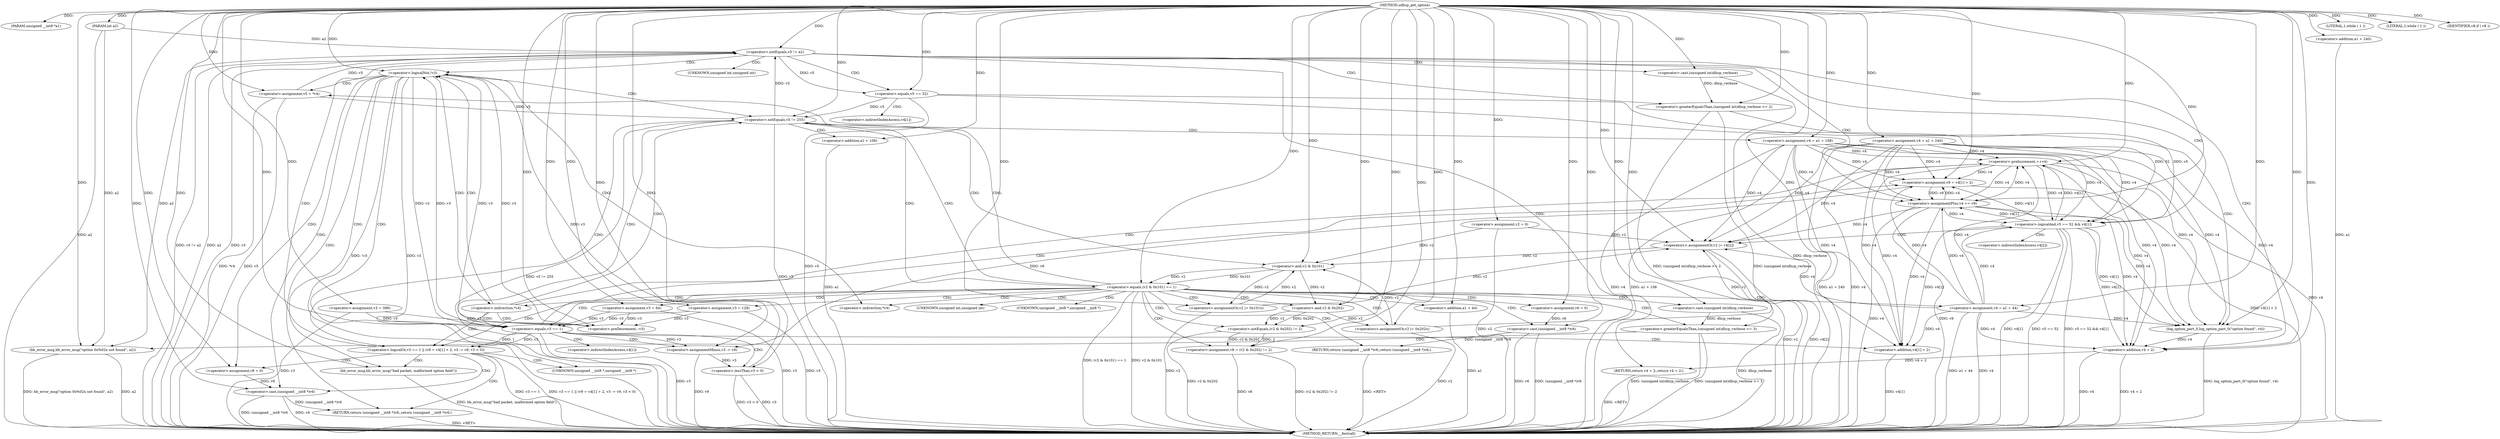digraph udhcp_get_option {  
"1000108" [label = "(METHOD,udhcp_get_option)" ]
"1000281" [label = "(METHOD_RETURN,__fastcall)" ]
"1000109" [label = "(PARAM,unsigned __int8 *a1)" ]
"1000110" [label = "(PARAM,int a2)" ]
"1000119" [label = "(<operator>.assignment,v2 = 0)" ]
"1000122" [label = "(<operator>.assignment,v3 = 388)" ]
"1000125" [label = "(<operator>.assignment,v4 = a1 + 240)" ]
"1000127" [label = "(<operator>.addition,a1 + 240)" ]
"1000131" [label = "(LITERAL,1,while ( 1 ))" ]
"1000134" [label = "(LITERAL,1,while ( 1 ))" ]
"1000136" [label = "(<operator>.assignment,v5 = *v4)" ]
"1000144" [label = "(<operator>.preDecrement,--v3)" ]
"1000146" [label = "(<operator>.preIncrement,++v4)" ]
"1000150" [label = "(<operator>.logicalNot,!v3)" ]
"1000154" [label = "(<operator>.notEquals,v5 != 255)" ]
"1000158" [label = "(<operator>.assignment,v4 = a1 + 108)" ]
"1000160" [label = "(<operator>.addition,a1 + 108)" ]
"1000164" [label = "(<operator>.equals,(v2 & 0x101) == 1)" ]
"1000165" [label = "(<operator>.and,v2 & 0x101)" ]
"1000170" [label = "(<operators>.assignmentOr,v2 |= 0x101u)" ]
"1000173" [label = "(<operator>.assignment,v3 = 128)" ]
"1000178" [label = "(<operator>.assignment,v8 = (v2 & 0x202) != 2)" ]
"1000180" [label = "(<operator>.notEquals,(v2 & 0x202) != 2)" ]
"1000181" [label = "(<operator>.and,v2 & 0x202)" ]
"1000185" [label = "(<operators>.assignmentOr,v2 |= 0x202u)" ]
"1000189" [label = "(IDENTIFIER,v8,if ( v8 ))" ]
"1000191" [label = "(<operator>.assignment,v6 = 0)" ]
"1000195" [label = "(<operator>.greaterEqualsThan,(unsigned int)dhcp_verbose >= 3)" ]
"1000196" [label = "(<operator>.cast,(unsigned int)dhcp_verbose)" ]
"1000200" [label = "(bb_error_msg,bb_error_msg(\"option 0x%02x not found\", a2))" ]
"1000203" [label = "(RETURN,return (unsigned __int8 *)v6;,return (unsigned __int8 *)v6;)" ]
"1000204" [label = "(<operator>.cast,(unsigned __int8 *)v6)" ]
"1000207" [label = "(<operator>.assignment,v4 = a1 + 44)" ]
"1000209" [label = "(<operator>.addition,a1 + 44)" ]
"1000212" [label = "(<operator>.assignment,v3 = 64)" ]
"1000216" [label = "(<operator>.logicalOr,v3 == 1 || (v9 = v4[1] + 2, v3 -= v9, v3 < 0))" ]
"1000217" [label = "(<operator>.equals,v3 == 1)" ]
"1000221" [label = "(<operator>.assignment,v9 = v4[1] + 2)" ]
"1000223" [label = "(<operator>.addition,v4[1] + 2)" ]
"1000229" [label = "(<operator>.assignmentMinus,v3 -= v9)" ]
"1000232" [label = "(<operator>.lessThan,v3 < 0)" ]
"1000237" [label = "(<operator>.assignment,v6 = 0)" ]
"1000240" [label = "(bb_error_msg,bb_error_msg(\"bad packet, malformed option field\"))" ]
"1000242" [label = "(RETURN,return (unsigned __int8 *)v6;,return (unsigned __int8 *)v6;)" ]
"1000243" [label = "(<operator>.cast,(unsigned __int8 *)v6)" ]
"1000247" [label = "(<operator>.notEquals,v5 != a2)" ]
"1000252" [label = "(<operator>.logicalAnd,v5 == 52 && v4[1])" ]
"1000253" [label = "(<operator>.equals,v5 == 52)" ]
"1000259" [label = "(<operators>.assignmentOr,v2 |= v4[2])" ]
"1000264" [label = "(<operator>.assignmentPlus,v4 += v9)" ]
"1000269" [label = "(<operator>.greaterEqualsThan,(unsigned int)dhcp_verbose >= 2)" ]
"1000270" [label = "(<operator>.cast,(unsigned int)dhcp_verbose)" ]
"1000274" [label = "(log_option_part_0,log_option_part_0(\"option found\", v4))" ]
"1000277" [label = "(RETURN,return v4 + 2;,return v4 + 2;)" ]
"1000278" [label = "(<operator>.addition,v4 + 2)" ]
"1000138" [label = "(<operator>.indirection,*v4)" ]
"1000141" [label = "(<operator>.indirection,*v4)" ]
"1000197" [label = "(UNKNOWN,unsigned int,unsigned int)" ]
"1000205" [label = "(UNKNOWN,unsigned __int8 *,unsigned __int8 *)" ]
"1000224" [label = "(<operator>.indirectIndexAccess,v4[1])" ]
"1000244" [label = "(UNKNOWN,unsigned __int8 *,unsigned __int8 *)" ]
"1000256" [label = "(<operator>.indirectIndexAccess,v4[1])" ]
"1000261" [label = "(<operator>.indirectIndexAccess,v4[2])" ]
"1000271" [label = "(UNKNOWN,unsigned int,unsigned int)" ]
  "1000203" -> "1000281"  [ label = "DDG: <RET>"] 
  "1000242" -> "1000281"  [ label = "DDG: <RET>"] 
  "1000136" -> "1000281"  [ label = "DDG: *v4"] 
  "1000204" -> "1000281"  [ label = "DDG: v6"] 
  "1000200" -> "1000281"  [ label = "DDG: a2"] 
  "1000259" -> "1000281"  [ label = "DDG: v2"] 
  "1000180" -> "1000281"  [ label = "DDG: v2 & 0x202"] 
  "1000164" -> "1000281"  [ label = "DDG: (v2 & 0x101) == 1"] 
  "1000243" -> "1000281"  [ label = "DDG: (unsigned __int8 *)v6"] 
  "1000160" -> "1000281"  [ label = "DDG: a1"] 
  "1000217" -> "1000281"  [ label = "DDG: v3"] 
  "1000200" -> "1000281"  [ label = "DDG: bb_error_msg(\"option 0x%02x not found\", a2)"] 
  "1000127" -> "1000281"  [ label = "DDG: a1"] 
  "1000125" -> "1000281"  [ label = "DDG: a1 + 240"] 
  "1000119" -> "1000281"  [ label = "DDG: v2"] 
  "1000221" -> "1000281"  [ label = "DDG: v4[1] + 2"] 
  "1000173" -> "1000281"  [ label = "DDG: v3"] 
  "1000269" -> "1000281"  [ label = "DDG: (unsigned int)dhcp_verbose >= 2"] 
  "1000232" -> "1000281"  [ label = "DDG: v3"] 
  "1000264" -> "1000281"  [ label = "DDG: v4"] 
  "1000212" -> "1000281"  [ label = "DDG: v3"] 
  "1000216" -> "1000281"  [ label = "DDG: v3 == 1"] 
  "1000252" -> "1000281"  [ label = "DDG: v4[1]"] 
  "1000270" -> "1000281"  [ label = "DDG: dhcp_verbose"] 
  "1000274" -> "1000281"  [ label = "DDG: log_option_part_0(\"option found\", v4)"] 
  "1000136" -> "1000281"  [ label = "DDG: v5"] 
  "1000269" -> "1000281"  [ label = "DDG: (unsigned int)dhcp_verbose"] 
  "1000264" -> "1000281"  [ label = "DDG: v9"] 
  "1000110" -> "1000281"  [ label = "DDG: a2"] 
  "1000223" -> "1000281"  [ label = "DDG: v4[1]"] 
  "1000150" -> "1000281"  [ label = "DDG: !v3"] 
  "1000178" -> "1000281"  [ label = "DDG: (v2 & 0x202) != 2"] 
  "1000146" -> "1000281"  [ label = "DDG: v4"] 
  "1000204" -> "1000281"  [ label = "DDG: (unsigned __int8 *)v6"] 
  "1000252" -> "1000281"  [ label = "DDG: v5 == 52"] 
  "1000154" -> "1000281"  [ label = "DDG: v5"] 
  "1000247" -> "1000281"  [ label = "DDG: v5 != a2"] 
  "1000158" -> "1000281"  [ label = "DDG: v4"] 
  "1000232" -> "1000281"  [ label = "DDG: v3 < 0"] 
  "1000278" -> "1000281"  [ label = "DDG: v4"] 
  "1000247" -> "1000281"  [ label = "DDG: a2"] 
  "1000259" -> "1000281"  [ label = "DDG: v4[2]"] 
  "1000247" -> "1000281"  [ label = "DDG: v5"] 
  "1000252" -> "1000281"  [ label = "DDG: v5 == 52 && v4[1]"] 
  "1000229" -> "1000281"  [ label = "DDG: v9"] 
  "1000196" -> "1000281"  [ label = "DDG: dhcp_verbose"] 
  "1000170" -> "1000281"  [ label = "DDG: v2"] 
  "1000207" -> "1000281"  [ label = "DDG: a1 + 44"] 
  "1000207" -> "1000281"  [ label = "DDG: v4"] 
  "1000125" -> "1000281"  [ label = "DDG: v4"] 
  "1000178" -> "1000281"  [ label = "DDG: v8"] 
  "1000195" -> "1000281"  [ label = "DDG: (unsigned int)dhcp_verbose"] 
  "1000278" -> "1000281"  [ label = "DDG: v4 + 2"] 
  "1000216" -> "1000281"  [ label = "DDG: v3 == 1 || (v9 = v4[1] + 2, v3 -= v9, v3 < 0)"] 
  "1000209" -> "1000281"  [ label = "DDG: a1"] 
  "1000158" -> "1000281"  [ label = "DDG: a1 + 108"] 
  "1000253" -> "1000281"  [ label = "DDG: v5"] 
  "1000195" -> "1000281"  [ label = "DDG: (unsigned int)dhcp_verbose >= 3"] 
  "1000154" -> "1000281"  [ label = "DDG: v5 != 255"] 
  "1000240" -> "1000281"  [ label = "DDG: bb_error_msg(\"bad packet, malformed option field\")"] 
  "1000243" -> "1000281"  [ label = "DDG: v6"] 
  "1000122" -> "1000281"  [ label = "DDG: v3"] 
  "1000164" -> "1000281"  [ label = "DDG: v2 & 0x101"] 
  "1000150" -> "1000281"  [ label = "DDG: v3"] 
  "1000185" -> "1000281"  [ label = "DDG: v2"] 
  "1000277" -> "1000281"  [ label = "DDG: <RET>"] 
  "1000108" -> "1000109"  [ label = "DDG: "] 
  "1000108" -> "1000110"  [ label = "DDG: "] 
  "1000108" -> "1000119"  [ label = "DDG: "] 
  "1000108" -> "1000122"  [ label = "DDG: "] 
  "1000108" -> "1000125"  [ label = "DDG: "] 
  "1000108" -> "1000127"  [ label = "DDG: "] 
  "1000108" -> "1000131"  [ label = "DDG: "] 
  "1000108" -> "1000134"  [ label = "DDG: "] 
  "1000108" -> "1000136"  [ label = "DDG: "] 
  "1000173" -> "1000144"  [ label = "DDG: v3"] 
  "1000212" -> "1000144"  [ label = "DDG: v3"] 
  "1000122" -> "1000144"  [ label = "DDG: v3"] 
  "1000150" -> "1000144"  [ label = "DDG: v3"] 
  "1000108" -> "1000144"  [ label = "DDG: "] 
  "1000264" -> "1000146"  [ label = "DDG: v4"] 
  "1000252" -> "1000146"  [ label = "DDG: v4[1]"] 
  "1000158" -> "1000146"  [ label = "DDG: v4"] 
  "1000207" -> "1000146"  [ label = "DDG: v4"] 
  "1000125" -> "1000146"  [ label = "DDG: v4"] 
  "1000108" -> "1000146"  [ label = "DDG: "] 
  "1000217" -> "1000150"  [ label = "DDG: v3"] 
  "1000232" -> "1000150"  [ label = "DDG: v3"] 
  "1000144" -> "1000150"  [ label = "DDG: v3"] 
  "1000108" -> "1000150"  [ label = "DDG: "] 
  "1000136" -> "1000154"  [ label = "DDG: v5"] 
  "1000253" -> "1000154"  [ label = "DDG: v5"] 
  "1000108" -> "1000154"  [ label = "DDG: "] 
  "1000108" -> "1000158"  [ label = "DDG: "] 
  "1000108" -> "1000160"  [ label = "DDG: "] 
  "1000165" -> "1000164"  [ label = "DDG: v2"] 
  "1000165" -> "1000164"  [ label = "DDG: 0x101"] 
  "1000259" -> "1000165"  [ label = "DDG: v2"] 
  "1000119" -> "1000165"  [ label = "DDG: v2"] 
  "1000170" -> "1000165"  [ label = "DDG: v2"] 
  "1000185" -> "1000165"  [ label = "DDG: v2"] 
  "1000108" -> "1000165"  [ label = "DDG: "] 
  "1000108" -> "1000164"  [ label = "DDG: "] 
  "1000108" -> "1000170"  [ label = "DDG: "] 
  "1000165" -> "1000170"  [ label = "DDG: v2"] 
  "1000108" -> "1000173"  [ label = "DDG: "] 
  "1000180" -> "1000178"  [ label = "DDG: v2 & 0x202"] 
  "1000180" -> "1000178"  [ label = "DDG: 2"] 
  "1000108" -> "1000178"  [ label = "DDG: "] 
  "1000181" -> "1000180"  [ label = "DDG: v2"] 
  "1000181" -> "1000180"  [ label = "DDG: 0x202"] 
  "1000165" -> "1000181"  [ label = "DDG: v2"] 
  "1000108" -> "1000181"  [ label = "DDG: "] 
  "1000108" -> "1000180"  [ label = "DDG: "] 
  "1000108" -> "1000185"  [ label = "DDG: "] 
  "1000181" -> "1000185"  [ label = "DDG: v2"] 
  "1000108" -> "1000189"  [ label = "DDG: "] 
  "1000108" -> "1000191"  [ label = "DDG: "] 
  "1000196" -> "1000195"  [ label = "DDG: dhcp_verbose"] 
  "1000108" -> "1000196"  [ label = "DDG: "] 
  "1000108" -> "1000195"  [ label = "DDG: "] 
  "1000108" -> "1000200"  [ label = "DDG: "] 
  "1000247" -> "1000200"  [ label = "DDG: a2"] 
  "1000110" -> "1000200"  [ label = "DDG: a2"] 
  "1000204" -> "1000203"  [ label = "DDG: (unsigned __int8 *)v6"] 
  "1000191" -> "1000204"  [ label = "DDG: v6"] 
  "1000108" -> "1000204"  [ label = "DDG: "] 
  "1000108" -> "1000207"  [ label = "DDG: "] 
  "1000108" -> "1000209"  [ label = "DDG: "] 
  "1000108" -> "1000212"  [ label = "DDG: "] 
  "1000217" -> "1000216"  [ label = "DDG: v3"] 
  "1000217" -> "1000216"  [ label = "DDG: 1"] 
  "1000173" -> "1000217"  [ label = "DDG: v3"] 
  "1000212" -> "1000217"  [ label = "DDG: v3"] 
  "1000122" -> "1000217"  [ label = "DDG: v3"] 
  "1000150" -> "1000217"  [ label = "DDG: v3"] 
  "1000108" -> "1000217"  [ label = "DDG: "] 
  "1000264" -> "1000221"  [ label = "DDG: v4"] 
  "1000252" -> "1000221"  [ label = "DDG: v4[1]"] 
  "1000146" -> "1000221"  [ label = "DDG: v4"] 
  "1000158" -> "1000221"  [ label = "DDG: v4"] 
  "1000207" -> "1000221"  [ label = "DDG: v4"] 
  "1000125" -> "1000221"  [ label = "DDG: v4"] 
  "1000108" -> "1000221"  [ label = "DDG: "] 
  "1000264" -> "1000223"  [ label = "DDG: v4"] 
  "1000252" -> "1000223"  [ label = "DDG: v4[1]"] 
  "1000146" -> "1000223"  [ label = "DDG: v4"] 
  "1000158" -> "1000223"  [ label = "DDG: v4"] 
  "1000207" -> "1000223"  [ label = "DDG: v4"] 
  "1000125" -> "1000223"  [ label = "DDG: v4"] 
  "1000108" -> "1000223"  [ label = "DDG: "] 
  "1000221" -> "1000229"  [ label = "DDG: v9"] 
  "1000108" -> "1000229"  [ label = "DDG: "] 
  "1000217" -> "1000229"  [ label = "DDG: v3"] 
  "1000229" -> "1000232"  [ label = "DDG: v3"] 
  "1000108" -> "1000232"  [ label = "DDG: "] 
  "1000108" -> "1000237"  [ label = "DDG: "] 
  "1000108" -> "1000240"  [ label = "DDG: "] 
  "1000243" -> "1000242"  [ label = "DDG: (unsigned __int8 *)v6"] 
  "1000237" -> "1000243"  [ label = "DDG: v6"] 
  "1000108" -> "1000243"  [ label = "DDG: "] 
  "1000136" -> "1000247"  [ label = "DDG: v5"] 
  "1000154" -> "1000247"  [ label = "DDG: v5"] 
  "1000108" -> "1000247"  [ label = "DDG: "] 
  "1000110" -> "1000247"  [ label = "DDG: a2"] 
  "1000253" -> "1000252"  [ label = "DDG: v5"] 
  "1000253" -> "1000252"  [ label = "DDG: 52"] 
  "1000247" -> "1000253"  [ label = "DDG: v5"] 
  "1000108" -> "1000253"  [ label = "DDG: "] 
  "1000264" -> "1000252"  [ label = "DDG: v4"] 
  "1000146" -> "1000252"  [ label = "DDG: v4"] 
  "1000158" -> "1000252"  [ label = "DDG: v4"] 
  "1000207" -> "1000252"  [ label = "DDG: v4"] 
  "1000125" -> "1000252"  [ label = "DDG: v4"] 
  "1000264" -> "1000259"  [ label = "DDG: v4"] 
  "1000146" -> "1000259"  [ label = "DDG: v4"] 
  "1000158" -> "1000259"  [ label = "DDG: v4"] 
  "1000207" -> "1000259"  [ label = "DDG: v4"] 
  "1000125" -> "1000259"  [ label = "DDG: v4"] 
  "1000119" -> "1000259"  [ label = "DDG: v2"] 
  "1000170" -> "1000259"  [ label = "DDG: v2"] 
  "1000185" -> "1000259"  [ label = "DDG: v2"] 
  "1000108" -> "1000259"  [ label = "DDG: "] 
  "1000108" -> "1000264"  [ label = "DDG: "] 
  "1000221" -> "1000264"  [ label = "DDG: v9"] 
  "1000252" -> "1000264"  [ label = "DDG: v4[1]"] 
  "1000146" -> "1000264"  [ label = "DDG: v4"] 
  "1000158" -> "1000264"  [ label = "DDG: v4"] 
  "1000207" -> "1000264"  [ label = "DDG: v4"] 
  "1000125" -> "1000264"  [ label = "DDG: v4"] 
  "1000270" -> "1000269"  [ label = "DDG: dhcp_verbose"] 
  "1000108" -> "1000270"  [ label = "DDG: "] 
  "1000108" -> "1000269"  [ label = "DDG: "] 
  "1000108" -> "1000274"  [ label = "DDG: "] 
  "1000264" -> "1000274"  [ label = "DDG: v4"] 
  "1000252" -> "1000274"  [ label = "DDG: v4[1]"] 
  "1000146" -> "1000274"  [ label = "DDG: v4"] 
  "1000158" -> "1000274"  [ label = "DDG: v4"] 
  "1000207" -> "1000274"  [ label = "DDG: v4"] 
  "1000125" -> "1000274"  [ label = "DDG: v4"] 
  "1000278" -> "1000277"  [ label = "DDG: v4 + 2"] 
  "1000264" -> "1000278"  [ label = "DDG: v4"] 
  "1000252" -> "1000278"  [ label = "DDG: v4[1]"] 
  "1000146" -> "1000278"  [ label = "DDG: v4"] 
  "1000158" -> "1000278"  [ label = "DDG: v4"] 
  "1000207" -> "1000278"  [ label = "DDG: v4"] 
  "1000125" -> "1000278"  [ label = "DDG: v4"] 
  "1000274" -> "1000278"  [ label = "DDG: v4"] 
  "1000108" -> "1000278"  [ label = "DDG: "] 
  "1000141" -> "1000144"  [ label = "CDG: "] 
  "1000141" -> "1000150"  [ label = "CDG: "] 
  "1000141" -> "1000146"  [ label = "CDG: "] 
  "1000141" -> "1000217"  [ label = "CDG: "] 
  "1000141" -> "1000216"  [ label = "CDG: "] 
  "1000141" -> "1000154"  [ label = "CDG: "] 
  "1000150" -> "1000240"  [ label = "CDG: "] 
  "1000150" -> "1000237"  [ label = "CDG: "] 
  "1000150" -> "1000244"  [ label = "CDG: "] 
  "1000150" -> "1000243"  [ label = "CDG: "] 
  "1000150" -> "1000242"  [ label = "CDG: "] 
  "1000150" -> "1000141"  [ label = "CDG: "] 
  "1000150" -> "1000138"  [ label = "CDG: "] 
  "1000150" -> "1000136"  [ label = "CDG: "] 
  "1000150" -> "1000154"  [ label = "CDG: "] 
  "1000154" -> "1000165"  [ label = "CDG: "] 
  "1000154" -> "1000164"  [ label = "CDG: "] 
  "1000154" -> "1000217"  [ label = "CDG: "] 
  "1000154" -> "1000216"  [ label = "CDG: "] 
  "1000154" -> "1000160"  [ label = "CDG: "] 
  "1000154" -> "1000158"  [ label = "CDG: "] 
  "1000164" -> "1000173"  [ label = "CDG: "] 
  "1000164" -> "1000170"  [ label = "CDG: "] 
  "1000164" -> "1000185"  [ label = "CDG: "] 
  "1000164" -> "1000181"  [ label = "CDG: "] 
  "1000164" -> "1000180"  [ label = "CDG: "] 
  "1000164" -> "1000178"  [ label = "CDG: "] 
  "1000164" -> "1000191"  [ label = "CDG: "] 
  "1000164" -> "1000207"  [ label = "CDG: "] 
  "1000164" -> "1000205"  [ label = "CDG: "] 
  "1000164" -> "1000204"  [ label = "CDG: "] 
  "1000164" -> "1000203"  [ label = "CDG: "] 
  "1000164" -> "1000197"  [ label = "CDG: "] 
  "1000164" -> "1000196"  [ label = "CDG: "] 
  "1000164" -> "1000195"  [ label = "CDG: "] 
  "1000164" -> "1000212"  [ label = "CDG: "] 
  "1000164" -> "1000209"  [ label = "CDG: "] 
  "1000164" -> "1000217"  [ label = "CDG: "] 
  "1000164" -> "1000216"  [ label = "CDG: "] 
  "1000164" -> "1000141"  [ label = "CDG: "] 
  "1000164" -> "1000138"  [ label = "CDG: "] 
  "1000164" -> "1000136"  [ label = "CDG: "] 
  "1000164" -> "1000154"  [ label = "CDG: "] 
  "1000195" -> "1000200"  [ label = "CDG: "] 
  "1000216" -> "1000240"  [ label = "CDG: "] 
  "1000216" -> "1000237"  [ label = "CDG: "] 
  "1000216" -> "1000247"  [ label = "CDG: "] 
  "1000216" -> "1000244"  [ label = "CDG: "] 
  "1000216" -> "1000243"  [ label = "CDG: "] 
  "1000216" -> "1000242"  [ label = "CDG: "] 
  "1000217" -> "1000224"  [ label = "CDG: "] 
  "1000217" -> "1000223"  [ label = "CDG: "] 
  "1000217" -> "1000221"  [ label = "CDG: "] 
  "1000217" -> "1000232"  [ label = "CDG: "] 
  "1000217" -> "1000229"  [ label = "CDG: "] 
  "1000247" -> "1000253"  [ label = "CDG: "] 
  "1000247" -> "1000252"  [ label = "CDG: "] 
  "1000247" -> "1000271"  [ label = "CDG: "] 
  "1000247" -> "1000270"  [ label = "CDG: "] 
  "1000247" -> "1000269"  [ label = "CDG: "] 
  "1000247" -> "1000264"  [ label = "CDG: "] 
  "1000247" -> "1000278"  [ label = "CDG: "] 
  "1000247" -> "1000277"  [ label = "CDG: "] 
  "1000247" -> "1000150"  [ label = "CDG: "] 
  "1000252" -> "1000261"  [ label = "CDG: "] 
  "1000252" -> "1000259"  [ label = "CDG: "] 
  "1000253" -> "1000256"  [ label = "CDG: "] 
  "1000269" -> "1000274"  [ label = "CDG: "] 
}
